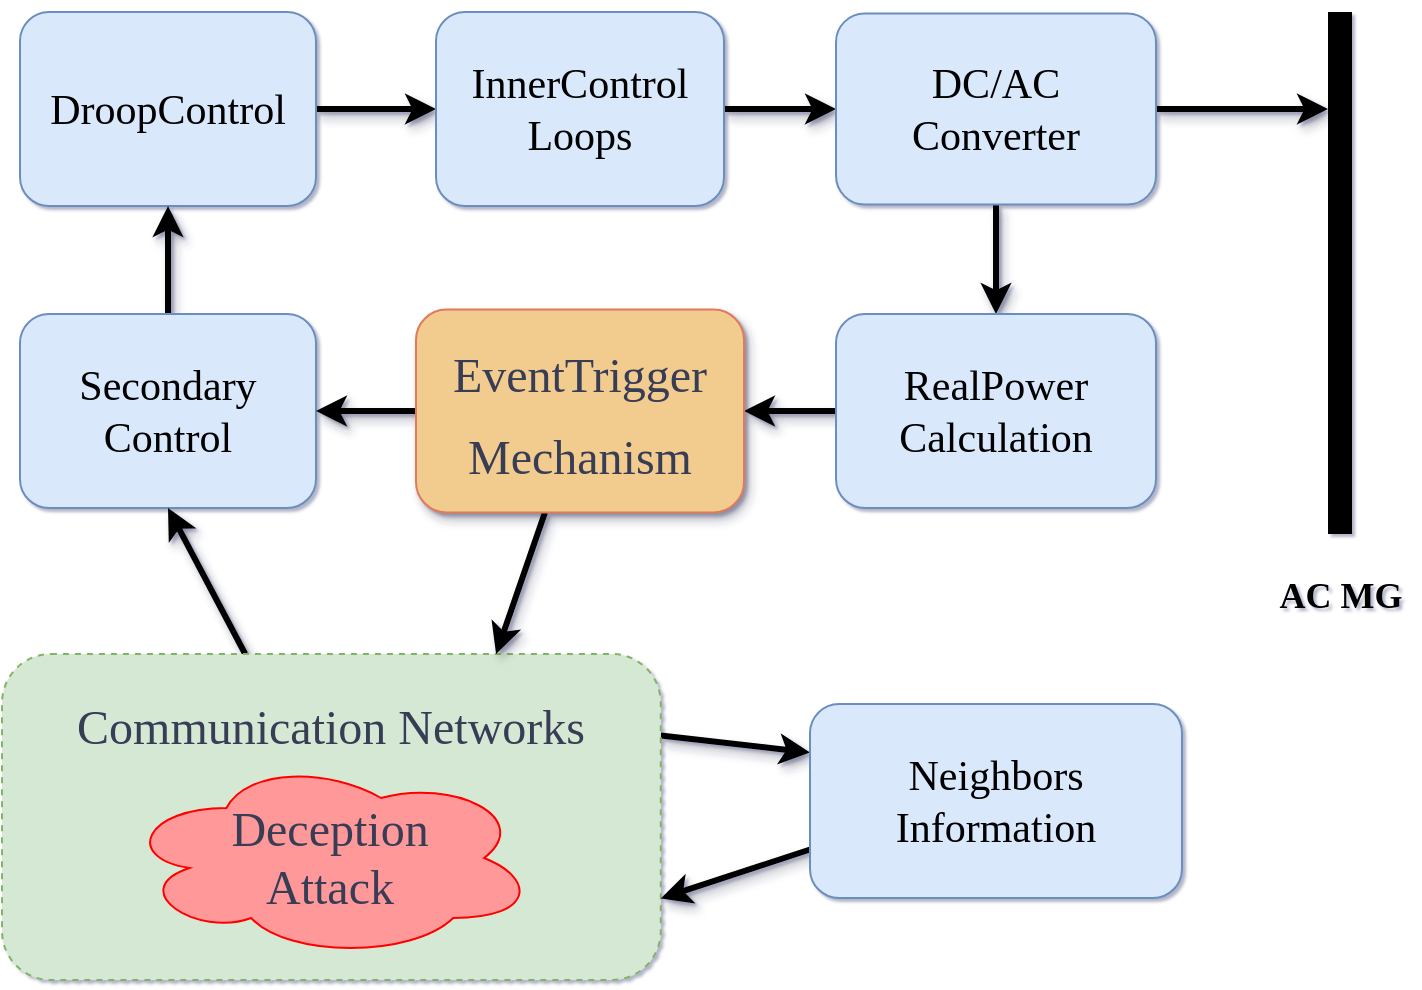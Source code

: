 <mxfile version="14.6.3" type="github">
  <diagram id="AxmZ8-oWmzhpotXawzI5" name="第 1 页">
    <mxGraphModel dx="1656" dy="879" grid="1" gridSize="5" guides="1" tooltips="1" connect="1" arrows="1" fold="1" page="0" pageScale="1" pageWidth="4681" pageHeight="3300" background="#ffffff" math="0" shadow="1">
      <root>
        <mxCell id="0" />
        <mxCell id="1" parent="0" />
        <mxCell id="_F832D0rIF0pPyvkoJsy-11" style="edgeStyle=orthogonalEdgeStyle;orthogonalLoop=1;jettySize=auto;html=1;entryX=0;entryY=0.5;entryDx=0;entryDy=0;strokeWidth=3;rounded=0;shadow=1;sketch=0;" edge="1" parent="1" source="_F832D0rIF0pPyvkoJsy-1" target="_F832D0rIF0pPyvkoJsy-3">
          <mxGeometry relative="1" as="geometry" />
        </mxCell>
        <mxCell id="_F832D0rIF0pPyvkoJsy-1" value="&lt;font face=&quot;Times New Roman&quot; style=&quot;font-size: 21px&quot;&gt;DroopControl&lt;/font&gt;" style="whiteSpace=wrap;html=1;fillColor=#dae8fc;strokeColor=#6c8ebf;rounded=1;" vertex="1" parent="1">
          <mxGeometry x="264" y="169" width="148" height="97" as="geometry" />
        </mxCell>
        <mxCell id="_F832D0rIF0pPyvkoJsy-16" style="edgeStyle=orthogonalEdgeStyle;rounded=0;sketch=0;orthogonalLoop=1;jettySize=auto;html=1;entryX=0;entryY=0.5;entryDx=0;entryDy=0;shadow=1;strokeWidth=3;" edge="1" parent="1" source="_F832D0rIF0pPyvkoJsy-3" target="_F832D0rIF0pPyvkoJsy-6">
          <mxGeometry relative="1" as="geometry" />
        </mxCell>
        <mxCell id="_F832D0rIF0pPyvkoJsy-3" value="&lt;font face=&quot;Times New Roman&quot; style=&quot;font-size: 21px&quot;&gt;InnerControl&lt;br&gt;Loops&lt;/font&gt;" style="whiteSpace=wrap;html=1;fillColor=#dae8fc;strokeColor=#6c8ebf;rounded=1;" vertex="1" parent="1">
          <mxGeometry x="472" y="169" width="144" height="97" as="geometry" />
        </mxCell>
        <mxCell id="_F832D0rIF0pPyvkoJsy-19" style="edgeStyle=orthogonalEdgeStyle;rounded=0;sketch=0;orthogonalLoop=1;jettySize=auto;html=1;entryX=0.5;entryY=0;entryDx=0;entryDy=0;shadow=1;strokeWidth=3;" edge="1" parent="1" source="_F832D0rIF0pPyvkoJsy-6" target="_F832D0rIF0pPyvkoJsy-7">
          <mxGeometry relative="1" as="geometry" />
        </mxCell>
        <mxCell id="_F832D0rIF0pPyvkoJsy-71" style="edgeStyle=none;rounded=1;sketch=0;orthogonalLoop=1;jettySize=auto;html=1;shadow=1;strokeWidth=3;" edge="1" parent="1" source="_F832D0rIF0pPyvkoJsy-6" target="_F832D0rIF0pPyvkoJsy-26">
          <mxGeometry relative="1" as="geometry" />
        </mxCell>
        <mxCell id="_F832D0rIF0pPyvkoJsy-6" value="&lt;font face=&quot;Times New Roman&quot;&gt;&lt;span style=&quot;font-size: 21px&quot;&gt;DC/AC&lt;br&gt;&lt;/span&gt;&lt;/font&gt;&lt;font style=&quot;font-size: 21px&quot; face=&quot;Times New Roman&quot;&gt;Converter&lt;/font&gt;" style="whiteSpace=wrap;html=1;fillColor=#dae8fc;strokeColor=#6c8ebf;rounded=1;" vertex="1" parent="1">
          <mxGeometry x="672" y="169.75" width="160" height="95.5" as="geometry" />
        </mxCell>
        <mxCell id="_F832D0rIF0pPyvkoJsy-79" style="edgeStyle=none;rounded=1;sketch=0;orthogonalLoop=1;jettySize=auto;html=1;entryX=1;entryY=0.5;entryDx=0;entryDy=0;shadow=1;strokeWidth=3;" edge="1" parent="1" source="_F832D0rIF0pPyvkoJsy-7" target="_F832D0rIF0pPyvkoJsy-36">
          <mxGeometry relative="1" as="geometry" />
        </mxCell>
        <mxCell id="_F832D0rIF0pPyvkoJsy-7" value="&lt;font face=&quot;Times New Roman&quot; style=&quot;font-size: 21px&quot;&gt;RealPower&lt;br&gt;Calculation&lt;/font&gt;" style="whiteSpace=wrap;html=1;fillColor=#dae8fc;strokeColor=#6c8ebf;rounded=1;" vertex="1" parent="1">
          <mxGeometry x="672" y="320" width="160" height="97" as="geometry" />
        </mxCell>
        <mxCell id="_F832D0rIF0pPyvkoJsy-50" style="edgeStyle=orthogonalEdgeStyle;rounded=0;sketch=0;orthogonalLoop=1;jettySize=auto;html=1;entryX=0.5;entryY=1;entryDx=0;entryDy=0;shadow=1;strokeWidth=3;" edge="1" parent="1" source="_F832D0rIF0pPyvkoJsy-9" target="_F832D0rIF0pPyvkoJsy-1">
          <mxGeometry relative="1" as="geometry" />
        </mxCell>
        <mxCell id="_F832D0rIF0pPyvkoJsy-9" value="&lt;font face=&quot;Times New Roman&quot; style=&quot;font-size: 21px&quot;&gt;Secondary&lt;br&gt;Control&lt;/font&gt;" style="whiteSpace=wrap;html=1;fillColor=#dae8fc;strokeColor=#6c8ebf;rounded=1;" vertex="1" parent="1">
          <mxGeometry x="263.995" y="320" width="148" height="97" as="geometry" />
        </mxCell>
        <mxCell id="_F832D0rIF0pPyvkoJsy-26" value="" style="line;strokeWidth=12;direction=south;html=1;perimeter=backbonePerimeter;points=[];outlineConnect=0;rounded=1;" vertex="1" parent="1">
          <mxGeometry x="919" y="169" width="10" height="261" as="geometry" />
        </mxCell>
        <mxCell id="_F832D0rIF0pPyvkoJsy-28" value="&lt;font face=&quot;Times New Roman&quot; style=&quot;font-size: 18px&quot;&gt;&lt;b&gt;AC MG&lt;/b&gt;&lt;/font&gt;" style="text;html=1;align=center;verticalAlign=middle;resizable=0;points=[];autosize=1;strokeColor=none;" vertex="1" parent="1">
          <mxGeometry x="888" y="445" width="72" height="32" as="geometry" />
        </mxCell>
        <mxCell id="_F832D0rIF0pPyvkoJsy-58" style="rounded=0;sketch=0;orthogonalLoop=1;jettySize=auto;html=1;entryX=0.5;entryY=1;entryDx=0;entryDy=0;shadow=1;strokeWidth=3;" edge="1" parent="1" source="_F832D0rIF0pPyvkoJsy-29" target="_F832D0rIF0pPyvkoJsy-9">
          <mxGeometry relative="1" as="geometry" />
        </mxCell>
        <mxCell id="_F832D0rIF0pPyvkoJsy-81" style="edgeStyle=none;rounded=1;sketch=0;orthogonalLoop=1;jettySize=auto;html=1;exitX=1;exitY=0.25;exitDx=0;exitDy=0;entryX=0;entryY=0.25;entryDx=0;entryDy=0;shadow=1;strokeWidth=3;" edge="1" parent="1" source="_F832D0rIF0pPyvkoJsy-29" target="_F832D0rIF0pPyvkoJsy-10">
          <mxGeometry relative="1" as="geometry" />
        </mxCell>
        <mxCell id="_F832D0rIF0pPyvkoJsy-29" value="" style="rounded=1;whiteSpace=wrap;html=1;sketch=0;strokeColor=#82b366;dashed=1;fillColor=#d5e8d4;arcSize=15;" vertex="1" parent="1">
          <mxGeometry x="255.005" y="490" width="329.38" height="163" as="geometry" />
        </mxCell>
        <mxCell id="_F832D0rIF0pPyvkoJsy-32" value="&lt;font style=&quot;font-size: 24px&quot; face=&quot;Times New Roman&quot;&gt;Communication Networks&lt;/font&gt;" style="text;html=1;strokeColor=none;fillColor=none;align=center;verticalAlign=middle;whiteSpace=wrap;rounded=0;sketch=0;fontColor=#393C56;" vertex="1" parent="1">
          <mxGeometry x="280.45" y="511.5" width="278.5" height="30.5" as="geometry" />
        </mxCell>
        <mxCell id="_F832D0rIF0pPyvkoJsy-35" value="&lt;font style=&quot;font-size: 24px&quot; face=&quot;Times New Roman&quot;&gt;Deception&lt;br&gt;Attack&lt;/font&gt;" style="ellipse;shape=cloud;whiteSpace=wrap;html=1;rounded=0;sketch=0;fontColor=#393C56;strokeColor=#FF0000;fillColor=#FF9999;verticalAlign=middle;" vertex="1" parent="1">
          <mxGeometry x="315.69" y="542" width="206.13" height="100" as="geometry" />
        </mxCell>
        <mxCell id="_F832D0rIF0pPyvkoJsy-67" style="rounded=1;sketch=0;orthogonalLoop=1;jettySize=auto;html=1;exitX=0;exitY=0.5;exitDx=0;exitDy=0;entryX=1;entryY=0.5;entryDx=0;entryDy=0;shadow=1;strokeWidth=3;" edge="1" parent="1" source="_F832D0rIF0pPyvkoJsy-36" target="_F832D0rIF0pPyvkoJsy-9">
          <mxGeometry relative="1" as="geometry" />
        </mxCell>
        <mxCell id="_F832D0rIF0pPyvkoJsy-80" style="edgeStyle=none;rounded=1;sketch=0;orthogonalLoop=1;jettySize=auto;html=1;entryX=0.75;entryY=0;entryDx=0;entryDy=0;shadow=1;strokeWidth=3;" edge="1" parent="1" source="_F832D0rIF0pPyvkoJsy-36" target="_F832D0rIF0pPyvkoJsy-29">
          <mxGeometry relative="1" as="geometry" />
        </mxCell>
        <mxCell id="_F832D0rIF0pPyvkoJsy-36" value="&lt;p&gt;&lt;font style=&quot;font-size: 24px&quot; face=&quot;Times New Roman&quot;&gt;Event&lt;/font&gt;&lt;span style=&quot;font-size: 24px ; font-family: &amp;quot;times new roman&amp;quot;&quot;&gt;Trigger&lt;/span&gt;&lt;/p&gt;&lt;font face=&quot;times new roman&quot;&gt;&lt;span style=&quot;font-size: 24px&quot;&gt;Mechanism&lt;/span&gt;&lt;/font&gt;&lt;p&gt;&lt;span style=&quot;font-size: 24px ; font-family: &amp;quot;times new roman&amp;quot;&quot;&gt;&lt;br&gt;&lt;/span&gt;&lt;/p&gt;" style="rounded=1;whiteSpace=wrap;html=1;fillColor=#F2CC8F;strokeColor=#E07A5F;fontColor=#393C56;shadow=1;glass=0;align=center;verticalAlign=top;" vertex="1" parent="1">
          <mxGeometry x="462" y="317.75" width="164" height="101.5" as="geometry" />
        </mxCell>
        <mxCell id="_F832D0rIF0pPyvkoJsy-82" style="edgeStyle=none;rounded=1;sketch=0;orthogonalLoop=1;jettySize=auto;html=1;exitX=0;exitY=0.75;exitDx=0;exitDy=0;entryX=1;entryY=0.75;entryDx=0;entryDy=0;shadow=1;strokeWidth=3;" edge="1" parent="1" source="_F832D0rIF0pPyvkoJsy-10" target="_F832D0rIF0pPyvkoJsy-29">
          <mxGeometry relative="1" as="geometry" />
        </mxCell>
        <mxCell id="_F832D0rIF0pPyvkoJsy-10" value="&lt;font face=&quot;Times New Roman&quot; style=&quot;font-size: 21px&quot;&gt;Neighbors&lt;br&gt;Information&lt;/font&gt;" style="whiteSpace=wrap;html=1;fillColor=#dae8fc;strokeColor=#6c8ebf;rounded=1;" vertex="1" parent="1">
          <mxGeometry x="659" y="515" width="185.99" height="97" as="geometry" />
        </mxCell>
      </root>
    </mxGraphModel>
  </diagram>
</mxfile>
